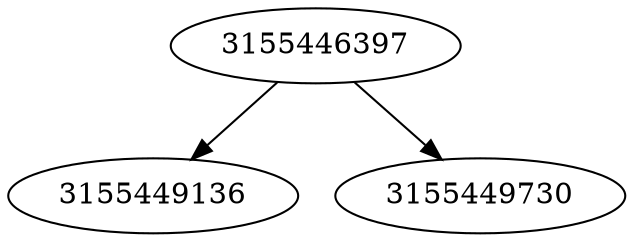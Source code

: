 strict digraph  {
3155449136;
3155449730;
3155446397;
3155446397 -> 3155449136;
3155446397 -> 3155449730;
}
